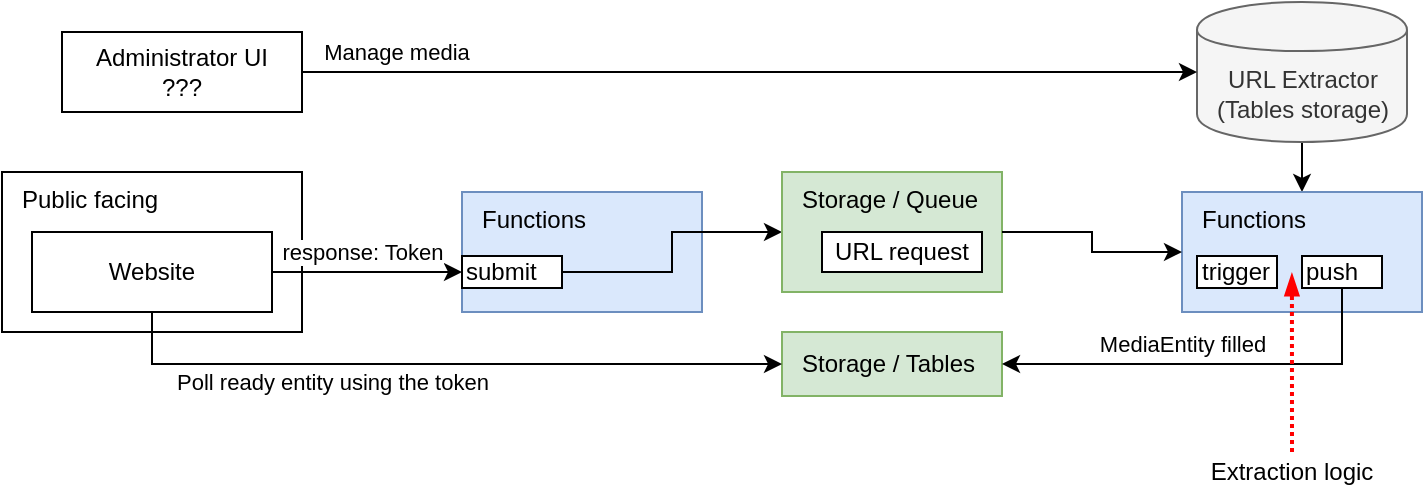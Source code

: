 <mxfile version="13.0.1" type="device"><diagram id="tVAUSlTH2H1SZ9lv0JLW" name="Page-1"><mxGraphModel dx="1086" dy="816" grid="1" gridSize="10" guides="1" tooltips="1" connect="1" arrows="1" fold="1" page="1" pageScale="1" pageWidth="850" pageHeight="1100" math="0" shadow="0"><root><mxCell id="0"/><mxCell id="1" parent="0"/><mxCell id="StxIYLzGw9Mi5cOkr-Zo-11" style="edgeStyle=orthogonalEdgeStyle;rounded=0;orthogonalLoop=1;jettySize=auto;html=1;exitX=0.5;exitY=1;exitDx=0;exitDy=0;entryX=0.5;entryY=0;entryDx=0;entryDy=0;" parent="1" source="StxIYLzGw9Mi5cOkr-Zo-10" target="StxIYLzGw9Mi5cOkr-Zo-6" edge="1"><mxGeometry relative="1" as="geometry"/></mxCell><mxCell id="StxIYLzGw9Mi5cOkr-Zo-6" value="Functions" style="rounded=0;whiteSpace=wrap;html=1;align=left;fillColor=#dae8fc;strokeColor=#6c8ebf;verticalAlign=top;spacingLeft=8;" parent="1" vertex="1"><mxGeometry x="630" y="290" width="120" height="60" as="geometry"/></mxCell><mxCell id="StxIYLzGw9Mi5cOkr-Zo-10" value="URL Extractor&lt;br&gt;(Tables storage)" style="shape=cylinder;whiteSpace=wrap;html=1;boundedLbl=1;backgroundOutline=1;align=center;fillColor=#f5f5f5;strokeColor=#666666;fontColor=#333333;" parent="1" vertex="1"><mxGeometry x="637.5" y="195" width="105" height="70" as="geometry"/></mxCell><mxCell id="StxIYLzGw9Mi5cOkr-Zo-24" style="rounded=0;orthogonalLoop=1;jettySize=auto;html=1;exitX=1;exitY=0.5;exitDx=0;exitDy=0;entryX=0;entryY=0.5;entryDx=0;entryDy=0;" parent="1" target="StxIYLzGw9Mi5cOkr-Zo-10" edge="1" source="jy0Dpk9JIPXxignlL6bq-23"><mxGeometry relative="1" as="geometry"><mxPoint x="390" y="230" as="sourcePoint"/></mxGeometry></mxCell><mxCell id="StxIYLzGw9Mi5cOkr-Zo-31" value="Manage media" style="edgeLabel;html=1;align=center;verticalAlign=middle;resizable=0;points=[];" parent="StxIYLzGw9Mi5cOkr-Zo-24" vertex="1" connectable="0"><mxGeometry x="-0.749" y="1" relative="1" as="geometry"><mxPoint x="-9" y="-9" as="offset"/></mxGeometry></mxCell><mxCell id="StxIYLzGw9Mi5cOkr-Zo-33" value="abuse protection" style="rounded=0;whiteSpace=wrap;html=1;align=left;" parent="1" vertex="1"><mxGeometry x="270" y="310" width="100" height="20" as="geometry"/></mxCell><mxCell id="jy0Dpk9JIPXxignlL6bq-1" value="Functions" style="rounded=0;whiteSpace=wrap;html=1;align=left;verticalAlign=top;spacingLeft=8;fillColor=#dae8fc;strokeColor=#6c8ebf;" vertex="1" parent="1"><mxGeometry x="270" y="290" width="120" height="60" as="geometry"/></mxCell><mxCell id="jy0Dpk9JIPXxignlL6bq-29" style="edgeStyle=orthogonalEdgeStyle;rounded=0;orthogonalLoop=1;jettySize=auto;html=1;exitX=1;exitY=0.5;exitDx=0;exitDy=0;entryX=0;entryY=0.5;entryDx=0;entryDy=0;" edge="1" parent="1" source="jy0Dpk9JIPXxignlL6bq-2" target="StxIYLzGw9Mi5cOkr-Zo-2"><mxGeometry relative="1" as="geometry"/></mxCell><mxCell id="jy0Dpk9JIPXxignlL6bq-2" value="submit" style="rounded=0;whiteSpace=wrap;html=1;align=left;" vertex="1" parent="1"><mxGeometry x="270" y="322" width="50" height="16" as="geometry"/></mxCell><mxCell id="jy0Dpk9JIPXxignlL6bq-3" value="trigger" style="rounded=0;whiteSpace=wrap;html=1;align=left;" vertex="1" parent="1"><mxGeometry x="637.5" y="322" width="40" height="16" as="geometry"/></mxCell><mxCell id="jy0Dpk9JIPXxignlL6bq-8" value="Storage / Tables" style="rounded=0;whiteSpace=wrap;html=1;align=left;labelPosition=center;verticalLabelPosition=middle;verticalAlign=middle;spacingLeft=8;fillColor=#d5e8d4;strokeColor=#82b366;" vertex="1" parent="1"><mxGeometry x="430" y="360" width="110" height="32" as="geometry"/></mxCell><mxCell id="jy0Dpk9JIPXxignlL6bq-20" style="edgeStyle=orthogonalEdgeStyle;rounded=0;orthogonalLoop=1;jettySize=auto;html=1;exitX=0.5;exitY=1;exitDx=0;exitDy=0;entryX=1;entryY=0.5;entryDx=0;entryDy=0;" edge="1" parent="1" source="jy0Dpk9JIPXxignlL6bq-19" target="jy0Dpk9JIPXxignlL6bq-8"><mxGeometry relative="1" as="geometry"><Array as="points"><mxPoint x="710" y="376"/></Array></mxGeometry></mxCell><mxCell id="jy0Dpk9JIPXxignlL6bq-27" value="MediaEntity filled" style="edgeLabel;html=1;align=center;verticalAlign=middle;resizable=0;points=[];" vertex="1" connectable="0" parent="jy0Dpk9JIPXxignlL6bq-20"><mxGeometry x="-0.26" relative="1" as="geometry"><mxPoint x="-41" y="-10" as="offset"/></mxGeometry></mxCell><mxCell id="jy0Dpk9JIPXxignlL6bq-19" value="push" style="rounded=0;whiteSpace=wrap;html=1;align=left;" vertex="1" parent="1"><mxGeometry x="690" y="322" width="40" height="16" as="geometry"/></mxCell><mxCell id="StxIYLzGw9Mi5cOkr-Zo-20" value="Public facing" style="rounded=0;whiteSpace=wrap;html=1;align=left;verticalAlign=top;spacingLeft=8;" parent="1" vertex="1"><mxGeometry x="40" y="280" width="150" height="80" as="geometry"/></mxCell><mxCell id="jy0Dpk9JIPXxignlL6bq-21" style="edgeStyle=orthogonalEdgeStyle;rounded=0;orthogonalLoop=1;jettySize=auto;html=1;exitX=1;exitY=0.5;exitDx=0;exitDy=0;entryX=0;entryY=0.5;entryDx=0;entryDy=0;" edge="1" parent="1" source="StxIYLzGw9Mi5cOkr-Zo-14" target="jy0Dpk9JIPXxignlL6bq-2"><mxGeometry relative="1" as="geometry"><Array as="points"><mxPoint x="260" y="330"/><mxPoint x="260" y="330"/></Array></mxGeometry></mxCell><mxCell id="jy0Dpk9JIPXxignlL6bq-36" value="response: Token" style="edgeLabel;html=1;align=center;verticalAlign=middle;resizable=0;points=[];" vertex="1" connectable="0" parent="jy0Dpk9JIPXxignlL6bq-21"><mxGeometry x="0.789" y="48" relative="1" as="geometry"><mxPoint x="-40" y="38" as="offset"/></mxGeometry></mxCell><mxCell id="jy0Dpk9JIPXxignlL6bq-34" style="edgeStyle=orthogonalEdgeStyle;rounded=0;orthogonalLoop=1;jettySize=auto;html=1;exitX=0.5;exitY=1;exitDx=0;exitDy=0;entryX=0;entryY=0.5;entryDx=0;entryDy=0;endArrow=classic;strokeColor=#000000;" edge="1" parent="1" source="StxIYLzGw9Mi5cOkr-Zo-14" target="jy0Dpk9JIPXxignlL6bq-8"><mxGeometry relative="1" as="geometry"/></mxCell><mxCell id="jy0Dpk9JIPXxignlL6bq-35" value="Poll ready entity using the token" style="edgeLabel;html=1;align=center;verticalAlign=middle;resizable=0;points=[];" vertex="1" connectable="0" parent="jy0Dpk9JIPXxignlL6bq-34"><mxGeometry x="-0.209" y="2" relative="1" as="geometry"><mxPoint x="-19" y="11" as="offset"/></mxGeometry></mxCell><mxCell id="StxIYLzGw9Mi5cOkr-Zo-14" value="Website" style="rounded=0;whiteSpace=wrap;html=1;align=center;" parent="1" vertex="1"><mxGeometry x="55" y="310" width="120" height="40" as="geometry"/></mxCell><mxCell id="jy0Dpk9JIPXxignlL6bq-23" value="Administrator UI&lt;br&gt;???" style="rounded=0;whiteSpace=wrap;html=1;align=center;" vertex="1" parent="1"><mxGeometry x="70" y="210" width="120" height="40" as="geometry"/></mxCell><mxCell id="jy0Dpk9JIPXxignlL6bq-28" value="" style="group" vertex="1" connectable="0" parent="1"><mxGeometry x="430" y="280" width="110" height="60" as="geometry"/></mxCell><mxCell id="StxIYLzGw9Mi5cOkr-Zo-2" value="Storage / Queue" style="rounded=0;whiteSpace=wrap;html=1;align=left;labelPosition=center;verticalLabelPosition=middle;verticalAlign=top;spacingLeft=8;fillColor=#d5e8d4;strokeColor=#82b366;" parent="jy0Dpk9JIPXxignlL6bq-28" vertex="1"><mxGeometry width="110" height="60" as="geometry"/></mxCell><mxCell id="StxIYLzGw9Mi5cOkr-Zo-1" value="URL request" style="rounded=0;whiteSpace=wrap;html=1;" parent="jy0Dpk9JIPXxignlL6bq-28" vertex="1"><mxGeometry x="20" y="30" width="80" height="20" as="geometry"/></mxCell><mxCell id="jy0Dpk9JIPXxignlL6bq-30" style="edgeStyle=orthogonalEdgeStyle;rounded=0;orthogonalLoop=1;jettySize=auto;html=1;exitX=1;exitY=0.5;exitDx=0;exitDy=0;entryX=0;entryY=0.5;entryDx=0;entryDy=0;" edge="1" parent="1" source="StxIYLzGw9Mi5cOkr-Zo-2" target="StxIYLzGw9Mi5cOkr-Zo-6"><mxGeometry relative="1" as="geometry"/></mxCell><mxCell id="jy0Dpk9JIPXxignlL6bq-31" value="" style="endArrow=blockThin;html=1;entryX=0.458;entryY=0.683;entryDx=0;entryDy=0;entryPerimeter=0;dashed=1;dashPattern=1 1;strokeWidth=2;endFill=1;fillColor=#f8cecc;strokeColor=#ff0000;" edge="1" parent="1" target="StxIYLzGw9Mi5cOkr-Zo-6"><mxGeometry width="50" height="50" relative="1" as="geometry"><mxPoint x="685" y="420" as="sourcePoint"/><mxPoint x="710" y="510" as="targetPoint"/></mxGeometry></mxCell><mxCell id="jy0Dpk9JIPXxignlL6bq-32" value="Extraction logic" style="text;html=1;strokeColor=none;fillColor=none;align=center;verticalAlign=middle;whiteSpace=wrap;rounded=0;" vertex="1" parent="1"><mxGeometry x="640" y="420" width="90" height="20" as="geometry"/></mxCell></root></mxGraphModel></diagram></mxfile>